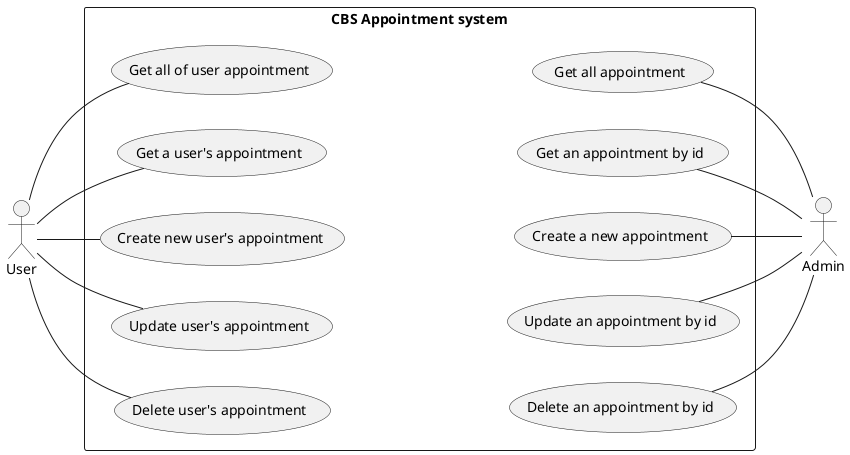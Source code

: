 @startuml CBS Usecase Diagram (Auth)
left to right direction

' skinparam linetype ortho

actor "User" as user
rectangle "CBS Appointment system" as CampgroundSystem {
    usecase "Get all of user appointment" as getUAll
    usecase "Get a user's appointment" as getUOne
    usecase "Create new user's appointment" as newUApm
    usecase "Update user's appointment" as upgradeUApm
    usecase "Delete user's appointment" as delUApm
    
    usecase "Get all appointment" as getAll
    usecase "Get an appointment by id" as getA
    usecase "Create a new appointment" as newCG
    usecase "Update an appointment by id" as upgradeCG
    usecase "Delete an appointment by id" as delCG
}

user -- getUOne
user -- getUAll
user -- newUApm
user -- upgradeUApm
user -- delUApm

actor "Admin" as admin

getA -- admin
getAll -- admin
newCG -- admin
upgradeCG -- admin
delCG -- admin

getUAll -[hidden]-> getAll : on the same line
getUOne -[hidden]-> getA : on the same line
newUApm -[hidden]-> newCG : on the same line
upgradeUApm -[hidden]-> upgradeCG : on the same line
delUApm -[hidden]-> delCG : on the same line

@enduml
